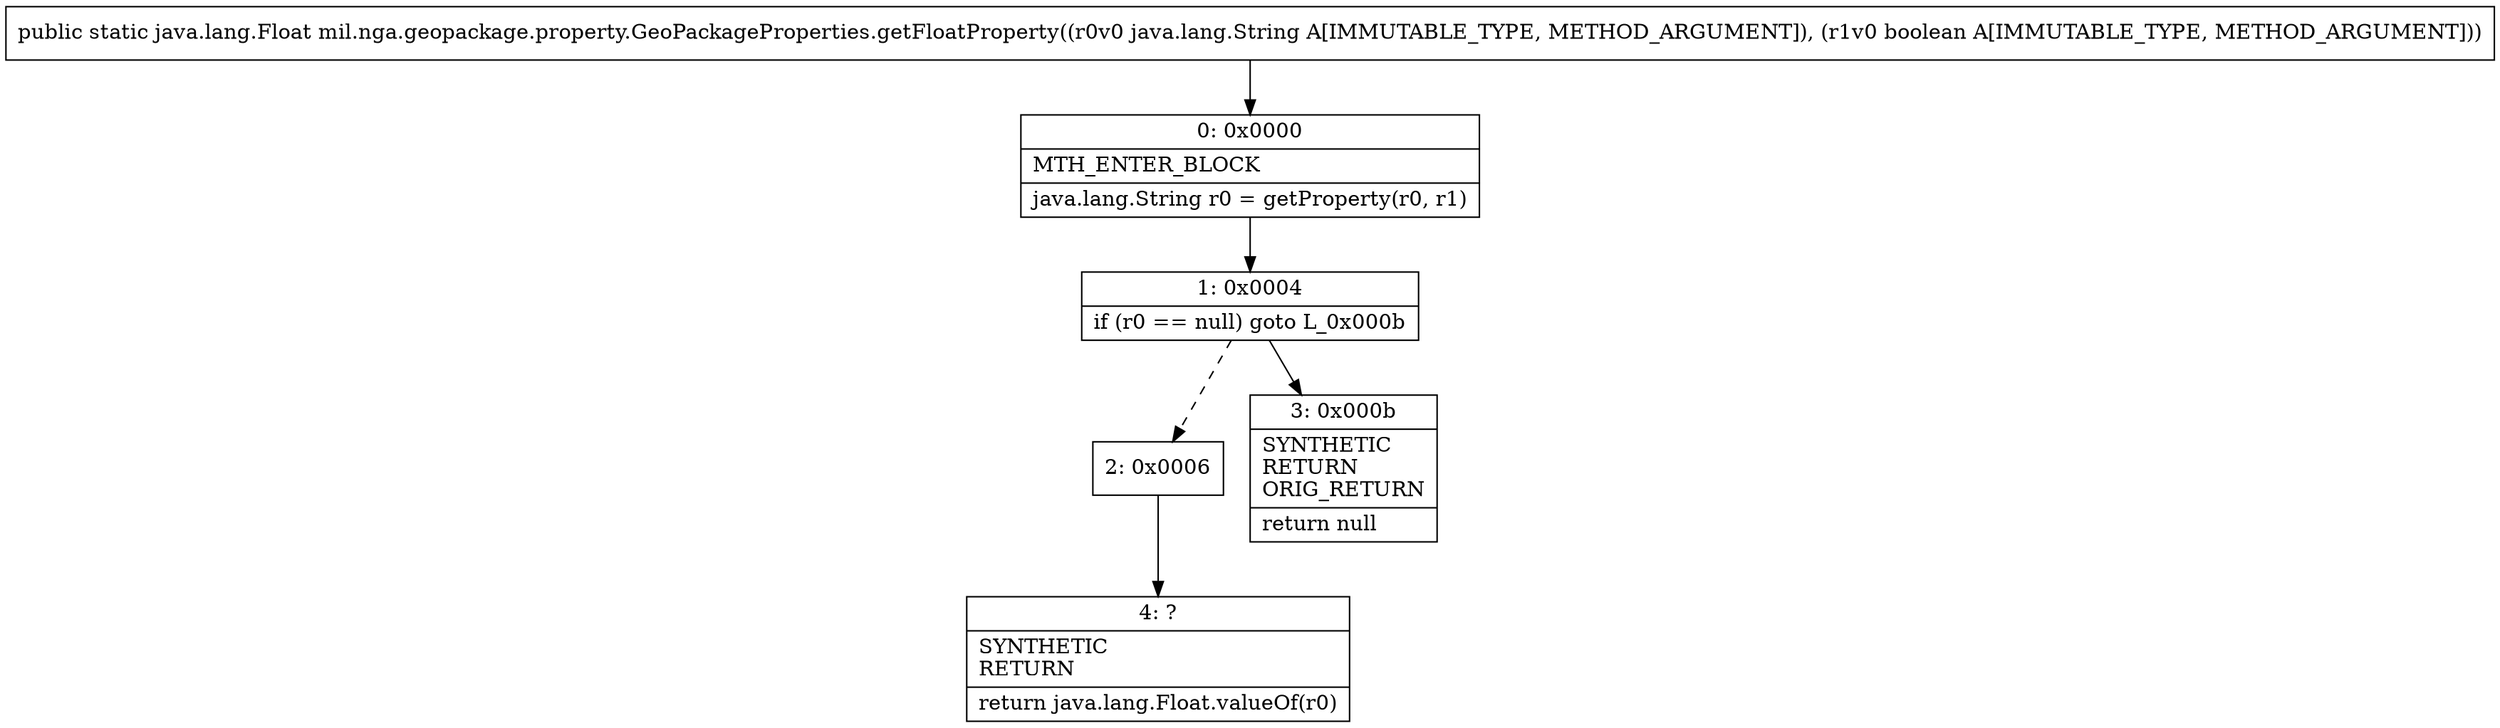 digraph "CFG formil.nga.geopackage.property.GeoPackageProperties.getFloatProperty(Ljava\/lang\/String;Z)Ljava\/lang\/Float;" {
Node_0 [shape=record,label="{0\:\ 0x0000|MTH_ENTER_BLOCK\l|java.lang.String r0 = getProperty(r0, r1)\l}"];
Node_1 [shape=record,label="{1\:\ 0x0004|if (r0 == null) goto L_0x000b\l}"];
Node_2 [shape=record,label="{2\:\ 0x0006}"];
Node_3 [shape=record,label="{3\:\ 0x000b|SYNTHETIC\lRETURN\lORIG_RETURN\l|return null\l}"];
Node_4 [shape=record,label="{4\:\ ?|SYNTHETIC\lRETURN\l|return java.lang.Float.valueOf(r0)\l}"];
MethodNode[shape=record,label="{public static java.lang.Float mil.nga.geopackage.property.GeoPackageProperties.getFloatProperty((r0v0 java.lang.String A[IMMUTABLE_TYPE, METHOD_ARGUMENT]), (r1v0 boolean A[IMMUTABLE_TYPE, METHOD_ARGUMENT])) }"];
MethodNode -> Node_0;
Node_0 -> Node_1;
Node_1 -> Node_2[style=dashed];
Node_1 -> Node_3;
Node_2 -> Node_4;
}

